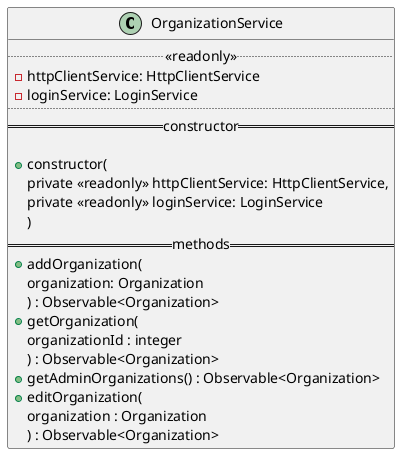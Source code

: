 @startuml OrganizationService
class OrganizationService {
    ..<<readonly>>..
  - httpClientService: HttpClientService
  - loginService: LoginService
  ....
  == constructor ==

 + constructor(
   private <<readonly>> httpClientService: HttpClientService,
   private <<readonly>> loginService: LoginService
   )
 == methods ==
 + addOrganization(
   organization: Organization
   ) : Observable<Organization>
 + getOrganization(
   organizationId : integer
   ) : Observable<Organization>
    + getAdminOrganizations() : Observable<Organization>
 + editOrganization(
   organization : Organization
   ) : Observable<Organization>
}
@enduml
